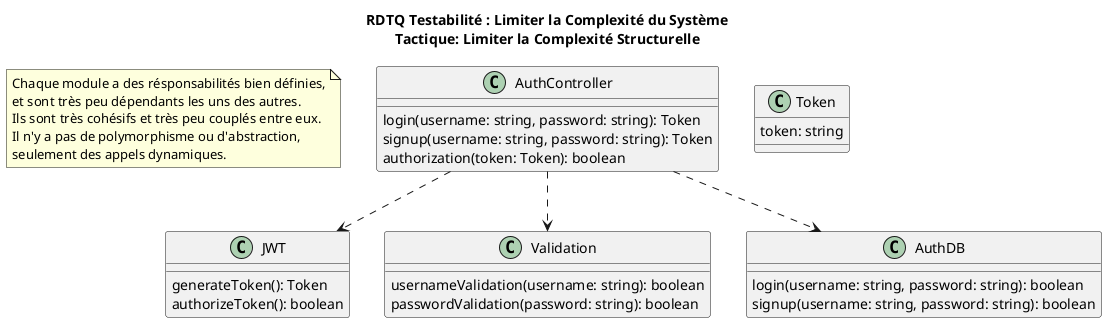 @startuml
title RDTQ Testabilité : Limiter la Complexité du Système\nTactique: Limiter la Complexité Structurelle


note as n
Chaque module a des résponsabilités bien définies,
et sont très peu dépendants les uns des autres.
Ils sont très cohésifs et très peu couplés entre eux.
Il n'y a pas de polymorphisme ou d'abstraction,
seulement des appels dynamiques.
end note
class AuthController {
login(username: string, password: string): Token
signup(username: string, password: string): Token
authorization(token: Token): boolean
}

class JWT {
generateToken(): Token
authorizeToken(): boolean
}

class Validation {
usernameValidation(username: string): boolean
passwordValidation(password: string): boolean
}

class AuthDB {
login(username: string, password: string): boolean
signup(username: string, password: string): boolean
}

class Token {
token: string
}

AuthController ..> JWT
AuthController ..> Validation
AuthController ..>AuthDB


@enduml


skinparam linetype ortho
skinparam nodesep 100
skinparam ranksep 100
left to right direction


component :AuthController {
portout login as al
portout signup as as
portout verify as av

}

component :JWT {
portin generateToken
portin verifyToken
}

component ":UsernameAndPasswordValidation" as val {

}

as --> generateToken
al --> generateToken
av --> verifyToken
as --> val
al --> val

database "MongoDB" {
    component :AuthDB {
    portin login as da
    portin signup as ds

    component ":User" as us
    }

    da --> us
    ds --> us
}

al --> da
as --> ds



@enduml
